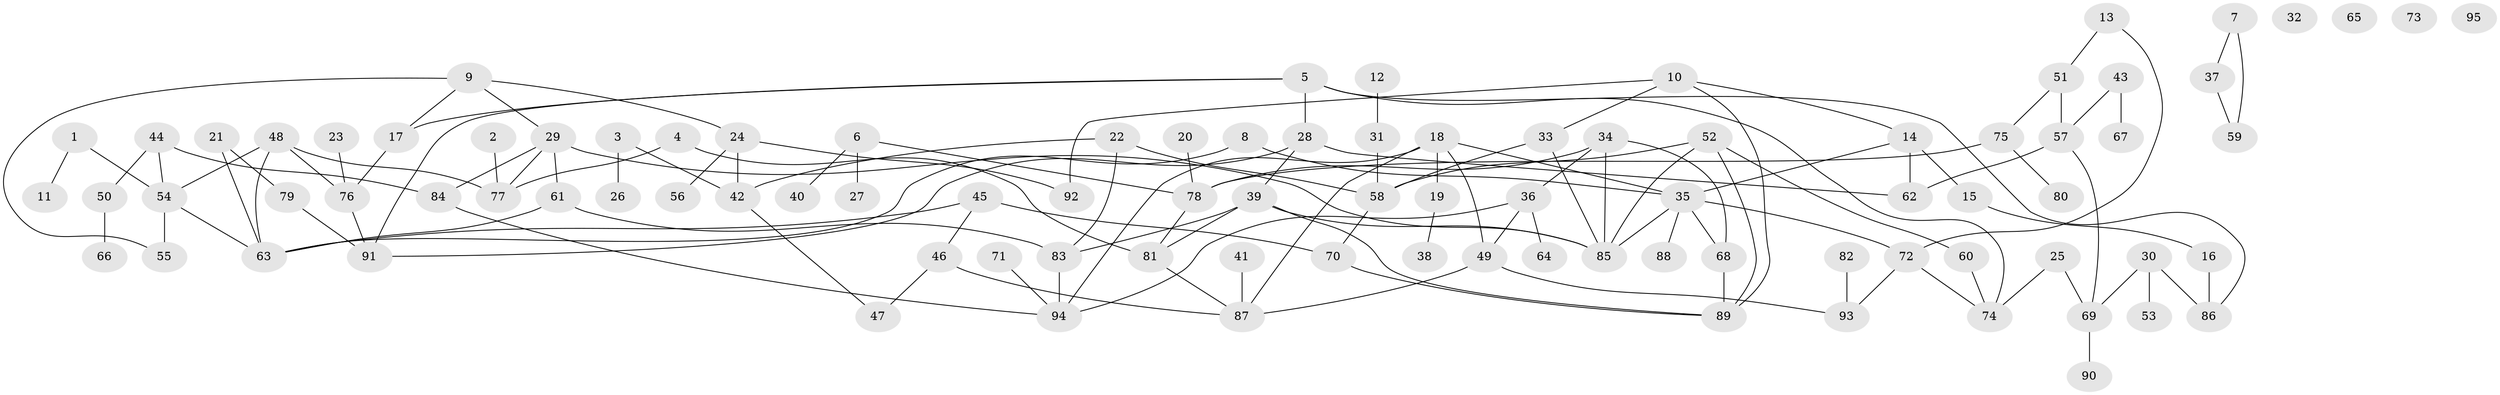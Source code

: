 // Generated by graph-tools (version 1.1) at 2025/33/03/09/25 02:33:48]
// undirected, 95 vertices, 131 edges
graph export_dot {
graph [start="1"]
  node [color=gray90,style=filled];
  1;
  2;
  3;
  4;
  5;
  6;
  7;
  8;
  9;
  10;
  11;
  12;
  13;
  14;
  15;
  16;
  17;
  18;
  19;
  20;
  21;
  22;
  23;
  24;
  25;
  26;
  27;
  28;
  29;
  30;
  31;
  32;
  33;
  34;
  35;
  36;
  37;
  38;
  39;
  40;
  41;
  42;
  43;
  44;
  45;
  46;
  47;
  48;
  49;
  50;
  51;
  52;
  53;
  54;
  55;
  56;
  57;
  58;
  59;
  60;
  61;
  62;
  63;
  64;
  65;
  66;
  67;
  68;
  69;
  70;
  71;
  72;
  73;
  74;
  75;
  76;
  77;
  78;
  79;
  80;
  81;
  82;
  83;
  84;
  85;
  86;
  87;
  88;
  89;
  90;
  91;
  92;
  93;
  94;
  95;
  1 -- 11;
  1 -- 54;
  2 -- 77;
  3 -- 26;
  3 -- 42;
  4 -- 77;
  4 -- 81;
  5 -- 17;
  5 -- 28;
  5 -- 74;
  5 -- 86;
  5 -- 91;
  6 -- 27;
  6 -- 40;
  6 -- 78;
  7 -- 37;
  7 -- 59;
  8 -- 35;
  8 -- 63;
  9 -- 17;
  9 -- 24;
  9 -- 29;
  9 -- 55;
  10 -- 14;
  10 -- 33;
  10 -- 89;
  10 -- 92;
  12 -- 31;
  13 -- 51;
  13 -- 72;
  14 -- 15;
  14 -- 35;
  14 -- 62;
  15 -- 16;
  16 -- 86;
  17 -- 76;
  18 -- 19;
  18 -- 35;
  18 -- 49;
  18 -- 87;
  18 -- 94;
  19 -- 38;
  20 -- 78;
  21 -- 63;
  21 -- 79;
  22 -- 42;
  22 -- 58;
  22 -- 83;
  23 -- 76;
  24 -- 42;
  24 -- 56;
  24 -- 92;
  25 -- 69;
  25 -- 74;
  28 -- 39;
  28 -- 62;
  28 -- 91;
  29 -- 61;
  29 -- 77;
  29 -- 84;
  29 -- 85;
  30 -- 53;
  30 -- 69;
  30 -- 86;
  31 -- 58;
  33 -- 58;
  33 -- 85;
  34 -- 36;
  34 -- 68;
  34 -- 78;
  34 -- 85;
  35 -- 68;
  35 -- 72;
  35 -- 85;
  35 -- 88;
  36 -- 49;
  36 -- 64;
  36 -- 94;
  37 -- 59;
  39 -- 81;
  39 -- 83;
  39 -- 85;
  39 -- 89;
  41 -- 87;
  42 -- 47;
  43 -- 57;
  43 -- 67;
  44 -- 50;
  44 -- 54;
  44 -- 84;
  45 -- 46;
  45 -- 63;
  45 -- 70;
  46 -- 47;
  46 -- 87;
  48 -- 54;
  48 -- 63;
  48 -- 76;
  48 -- 77;
  49 -- 87;
  49 -- 93;
  50 -- 66;
  51 -- 57;
  51 -- 75;
  52 -- 58;
  52 -- 60;
  52 -- 85;
  52 -- 89;
  54 -- 55;
  54 -- 63;
  57 -- 62;
  57 -- 69;
  58 -- 70;
  60 -- 74;
  61 -- 63;
  61 -- 83;
  68 -- 89;
  69 -- 90;
  70 -- 89;
  71 -- 94;
  72 -- 74;
  72 -- 93;
  75 -- 78;
  75 -- 80;
  76 -- 91;
  78 -- 81;
  79 -- 91;
  81 -- 87;
  82 -- 93;
  83 -- 94;
  84 -- 94;
}
